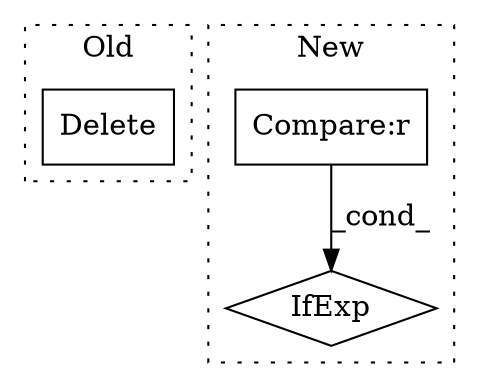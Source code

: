 digraph G {
subgraph cluster0 {
1 [label="Delete" a="101" s="2793" l="10" shape="box"];
label = "Old";
style="dotted";
}
subgraph cluster1 {
2 [label="IfExp" a="51" s="1934,1955" l="4,6" shape="diamond"];
3 [label="Compare:r" a="40" s="1938" l="17" shape="box"];
label = "New";
style="dotted";
}
3 -> 2 [label="_cond_"];
}